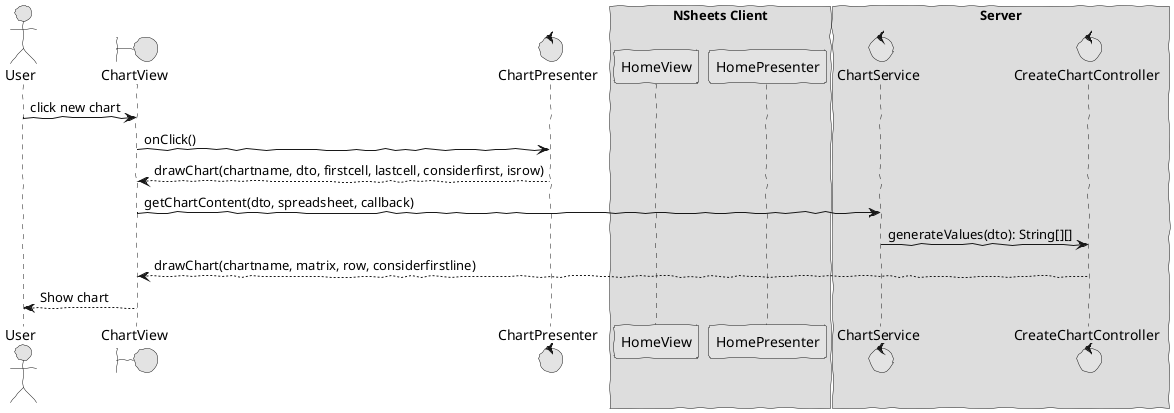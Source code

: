 @startuml  design1.png
skinparam handwritten true
skinparam monochrome true
skinparam packageStyle rect
skinparam defaultFontName FG Virgil
skinparam shadowing false

actor User
boundary ChartView
control ChartPresenter
control ChartService
control CreateChartController
' control ChartsService
' entity ChartRepository
' database Database 

box "NSheets Client"
participant HomeView
participant HomePresenter 
end box

box "Server"
participant ChartService
participant CreateChartController
' participant ChartsService
' participant ChartRepository
end box

' box "Database"
' participant Database
' end box


User -> ChartView : click new chart
ChartView -> ChartPresenter : onClick()
ChartPresenter --> ChartView: drawChart(chartname, dto, firstcell, lastcell, considerfirst, isrow)
ChartView -> ChartService: getChartContent(dto, spreadsheet, callback)
ChartService -> CreateChartController: generateValues(dto): String[][]
CreateChartController --> ChartView: drawChart(chartname, matrix, row, considerfirstline)
ChartView --> User: Show chart
@enduml